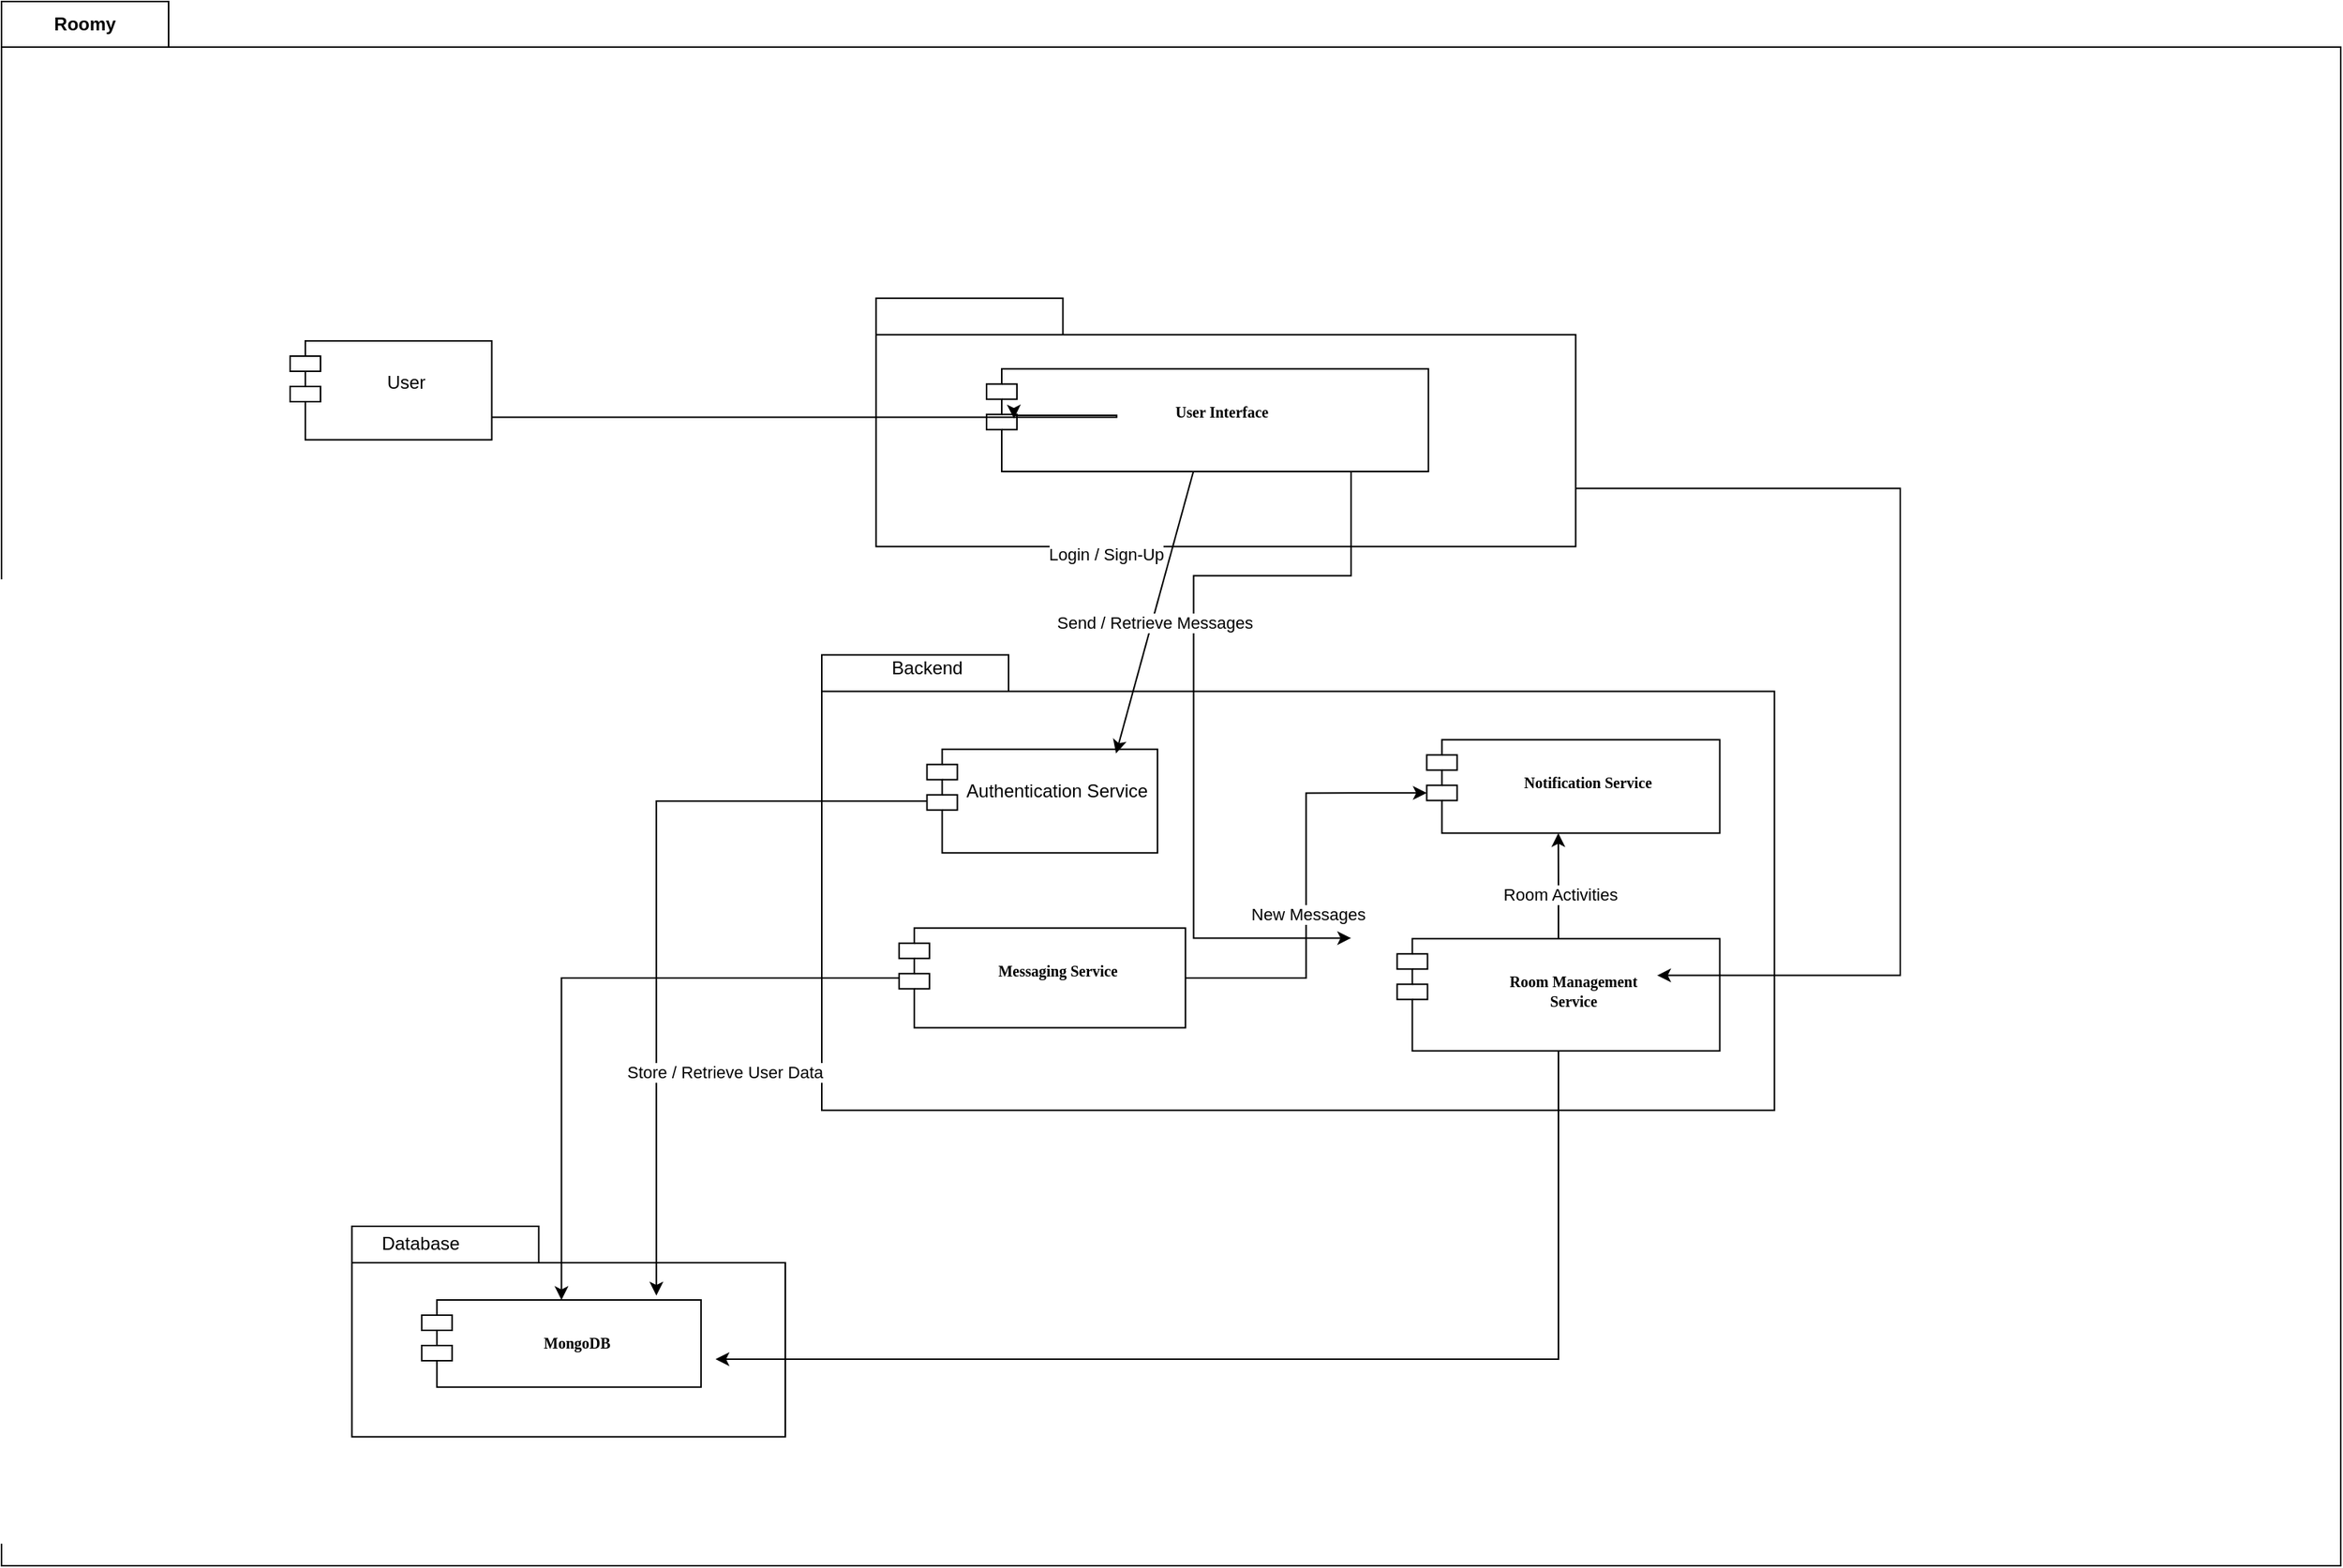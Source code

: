 <mxfile version="24.5.2" type="github">
  <diagram name="Page-1" id="b5b7bab2-c9e2-2cf4-8b2a-24fd1a2a6d21">
    <mxGraphModel dx="1600" dy="669" grid="1" gridSize="10" guides="1" tooltips="1" connect="1" arrows="1" fold="1" page="1" pageScale="1" pageWidth="827" pageHeight="1169" background="none" math="0" shadow="0">
      <root>
        <mxCell id="0" />
        <mxCell id="1" parent="0" />
        <mxCell id="R5bhTOrszpY0GJRiHTYa-26" value="" style="endArrow=classic;html=1;rounded=0;entryX=0.186;entryY=0.769;entryDx=0;entryDy=0;entryPerimeter=0;exitX=1;exitY=0.75;exitDx=0;exitDy=0;" edge="1" parent="1" target="R5bhTOrszpY0GJRiHTYa-21">
          <mxGeometry width="50" height="50" relative="1" as="geometry">
            <mxPoint x="900" y="247.5" as="sourcePoint" />
            <mxPoint x="870" y="250" as="targetPoint" />
          </mxGeometry>
        </mxCell>
        <mxCell id="R5bhTOrszpY0GJRiHTYa-34" value="Uses" style="edgeLabel;html=1;align=center;verticalAlign=middle;resizable=0;points=[];" vertex="1" connectable="0" parent="R5bhTOrszpY0GJRiHTYa-26">
          <mxGeometry x="-0.3" relative="1" as="geometry">
            <mxPoint as="offset" />
          </mxGeometry>
        </mxCell>
        <mxCell id="R5bhTOrszpY0GJRiHTYa-28" value="" style="endArrow=classic;html=1;rounded=0;" edge="1" parent="1" target="R5bhTOrszpY0GJRiHTYa-4">
          <mxGeometry width="50" height="50" relative="1" as="geometry">
            <mxPoint x="790" y="640" as="sourcePoint" />
            <mxPoint x="840" y="590" as="targetPoint" />
          </mxGeometry>
        </mxCell>
        <mxCell id="R5bhTOrszpY0GJRiHTYa-38" value="Room activity" style="edgeLabel;html=1;align=center;verticalAlign=middle;resizable=0;points=[];" vertex="1" connectable="0" parent="R5bhTOrszpY0GJRiHTYa-28">
          <mxGeometry x="-0.121" y="-7" relative="1" as="geometry">
            <mxPoint as="offset" />
          </mxGeometry>
        </mxCell>
        <mxCell id="R5bhTOrszpY0GJRiHTYa-44" value="Roomy" style="shape=folder;fontStyle=1;tabWidth=110;tabHeight=30;tabPosition=left;html=1;boundedLbl=1;labelInHeader=1;container=1;collapsible=0;whiteSpace=wrap;" vertex="1" parent="1">
          <mxGeometry x="60" y="10" width="1540" height="1030" as="geometry" />
        </mxCell>
        <mxCell id="R5bhTOrszpY0GJRiHTYa-45" value="" style="html=1;strokeColor=none;resizeWidth=1;resizeHeight=1;fillColor=none;part=1;connectable=0;allowArrows=0;deletable=0;whiteSpace=wrap;" vertex="1" parent="R5bhTOrszpY0GJRiHTYa-44">
          <mxGeometry width="1540" height="393.273" relative="1" as="geometry">
            <mxPoint y="30" as="offset" />
          </mxGeometry>
        </mxCell>
        <mxCell id="R5bhTOrszpY0GJRiHTYa-19" value="" style="group" vertex="1" connectable="0" parent="R5bhTOrszpY0GJRiHTYa-44">
          <mxGeometry x="599.998" y="184.618" width="436.333" height="171.667" as="geometry" />
        </mxCell>
        <mxCell id="R5bhTOrszpY0GJRiHTYa-20" value="" style="shape=folder;fontStyle=1;spacingTop=10;tabWidth=123;tabHeight=24;tabPosition=left;html=1;rounded=0;shadow=0;comic=0;labelBackgroundColor=none;strokeWidth=1;fontFamily=Verdana;fontSize=10;align=center;" vertex="1" parent="R5bhTOrszpY0GJRiHTYa-19">
          <mxGeometry x="-24.241" y="10.737" width="460.574" height="163.489" as="geometry" />
        </mxCell>
        <mxCell id="R5bhTOrszpY0GJRiHTYa-21" value="&lt;div&gt;&lt;font face=&quot;Verdana&quot;&gt;&lt;span style=&quot;font-size: 10px; text-wrap: nowrap;&quot;&gt;&lt;b&gt;&lt;br&gt;&lt;/b&gt;&lt;/span&gt;&lt;/font&gt;&lt;/div&gt;&lt;font face=&quot;Verdana&quot;&gt;&lt;span style=&quot;font-size: 10px; text-wrap: nowrap;&quot;&gt;&lt;b&gt;User Interface&lt;/b&gt;&lt;/span&gt;&lt;/font&gt;" style="shape=module;align=left;spacingLeft=20;align=center;verticalAlign=top;whiteSpace=wrap;html=1;" vertex="1" parent="R5bhTOrszpY0GJRiHTYa-19">
          <mxGeometry x="48.481" y="57.227" width="290.889" height="67.621" as="geometry" />
        </mxCell>
        <mxCell id="6e0c8c40b5770093-24" value="" style="group" parent="R5bhTOrszpY0GJRiHTYa-44" vertex="1" connectable="0">
          <mxGeometry x="540.003" y="430.253" width="637.241" height="299.873" as="geometry" />
        </mxCell>
        <mxCell id="6e0c8c40b5770093-25" value="" style="shape=folder;fontStyle=1;spacingTop=10;tabWidth=123;tabHeight=24;tabPosition=left;html=1;rounded=0;shadow=0;comic=0;labelBackgroundColor=none;strokeWidth=1;fontFamily=Verdana;fontSize=10;align=center;" parent="6e0c8c40b5770093-24" vertex="1">
          <mxGeometry width="627.192" height="299.873" as="geometry" />
        </mxCell>
        <mxCell id="R5bhTOrszpY0GJRiHTYa-4" value="&lt;div&gt;&lt;span style=&quot;font-family: Verdana; font-size: 10px; font-weight: 700; text-wrap: nowrap;&quot;&gt;&lt;br&gt;&lt;/span&gt;&lt;/div&gt;&lt;span style=&quot;font-family: Verdana; font-size: 10px; font-weight: 700; text-wrap: nowrap;&quot;&gt;Notification Service&lt;/span&gt;" style="shape=module;align=left;spacingLeft=20;align=center;verticalAlign=top;whiteSpace=wrap;html=1;" vertex="1" parent="6e0c8c40b5770093-24">
          <mxGeometry x="398.276" y="55.907" width="192.925" height="61.435" as="geometry" />
        </mxCell>
        <mxCell id="R5bhTOrszpY0GJRiHTYa-7" value="&lt;div&gt;&lt;span style=&quot;font-family: Verdana; font-size: 10px; font-weight: 700; text-wrap: nowrap;&quot;&gt;&lt;br&gt;&lt;/span&gt;&lt;/div&gt;&lt;span style=&quot;font-family: Verdana; font-size: 10px; font-weight: 700; text-wrap: nowrap;&quot;&gt;Messaging Service&lt;/span&gt;" style="shape=module;align=left;spacingLeft=20;align=center;verticalAlign=top;whiteSpace=wrap;html=1;" vertex="1" parent="6e0c8c40b5770093-24">
          <mxGeometry x="50.9" y="179.924" width="188.517" height="65.62" as="geometry" />
        </mxCell>
        <mxCell id="R5bhTOrszpY0GJRiHTYa-5" value="&lt;div&gt;&lt;span style=&quot;font-family: Verdana; font-size: 10px; font-weight: 700; text-wrap: nowrap;&quot;&gt;&lt;br&gt;&lt;/span&gt;&lt;/div&gt;&lt;span style=&quot;font-family: Verdana; font-size: 10px; font-weight: 700; text-wrap: nowrap;&quot;&gt;Room Management&lt;/span&gt;&lt;div style=&quot;font-family: Verdana; font-size: 10px; font-weight: 700; text-wrap: nowrap;&quot;&gt;Service&lt;/div&gt;" style="shape=module;align=left;spacingLeft=20;align=center;verticalAlign=top;whiteSpace=wrap;html=1;" vertex="1" parent="6e0c8c40b5770093-24">
          <mxGeometry x="378.787" y="186.873" width="212.414" height="73.886" as="geometry" />
        </mxCell>
        <mxCell id="R5bhTOrszpY0GJRiHTYa-6" value="&lt;div&gt;&lt;br&gt;&lt;/div&gt;Authentication Service" style="shape=module;align=left;spacingLeft=20;align=center;verticalAlign=top;whiteSpace=wrap;html=1;" vertex="1" parent="6e0c8c40b5770093-24">
          <mxGeometry x="69.26" y="62.152" width="151.796" height="68.228" as="geometry" />
        </mxCell>
        <mxCell id="R5bhTOrszpY0GJRiHTYa-8" value="Backend" style="text;html=1;align=center;verticalAlign=middle;whiteSpace=wrap;rounded=0;" vertex="1" parent="6e0c8c40b5770093-24">
          <mxGeometry x="27.706" width="83.118" height="16.949" as="geometry" />
        </mxCell>
        <mxCell id="R5bhTOrszpY0GJRiHTYa-62" style="edgeStyle=orthogonalEdgeStyle;rounded=0;orthogonalLoop=1;jettySize=auto;html=1;entryX=0.449;entryY=1;entryDx=0;entryDy=0;entryPerimeter=0;" edge="1" parent="6e0c8c40b5770093-24" source="R5bhTOrszpY0GJRiHTYa-5" target="R5bhTOrszpY0GJRiHTYa-4">
          <mxGeometry relative="1" as="geometry" />
        </mxCell>
        <mxCell id="R5bhTOrszpY0GJRiHTYa-64" value="Room Activities" style="edgeLabel;html=1;align=center;verticalAlign=middle;resizable=0;points=[];" vertex="1" connectable="0" parent="R5bhTOrszpY0GJRiHTYa-62">
          <mxGeometry x="-0.164" y="-1" relative="1" as="geometry">
            <mxPoint as="offset" />
          </mxGeometry>
        </mxCell>
        <mxCell id="R5bhTOrszpY0GJRiHTYa-63" style="edgeStyle=orthogonalEdgeStyle;rounded=0;orthogonalLoop=1;jettySize=auto;html=1;entryX=0;entryY=0;entryDx=0;entryDy=35;entryPerimeter=0;" edge="1" parent="6e0c8c40b5770093-24" source="R5bhTOrszpY0GJRiHTYa-7" target="R5bhTOrszpY0GJRiHTYa-4">
          <mxGeometry relative="1" as="geometry" />
        </mxCell>
        <mxCell id="R5bhTOrszpY0GJRiHTYa-65" value="New Messages" style="edgeLabel;html=1;align=center;verticalAlign=middle;resizable=0;points=[];" vertex="1" connectable="0" parent="R5bhTOrszpY0GJRiHTYa-63">
          <mxGeometry x="-0.135" y="-1" relative="1" as="geometry">
            <mxPoint as="offset" />
          </mxGeometry>
        </mxCell>
        <mxCell id="R5bhTOrszpY0GJRiHTYa-23" value="" style="endArrow=classic;html=1;rounded=0;entryX=0.82;entryY=0.04;entryDx=0;entryDy=0;entryPerimeter=0;" edge="1" parent="R5bhTOrszpY0GJRiHTYa-44" source="R5bhTOrszpY0GJRiHTYa-21" target="R5bhTOrszpY0GJRiHTYa-6">
          <mxGeometry width="50" height="50" relative="1" as="geometry">
            <mxPoint x="1283.333" y="280.909" as="sourcePoint" />
            <mxPoint x="1411.667" y="202.879" as="targetPoint" />
          </mxGeometry>
        </mxCell>
        <mxCell id="R5bhTOrszpY0GJRiHTYa-35" value="Login / Sign-Up" style="edgeLabel;html=1;align=center;verticalAlign=middle;resizable=0;points=[];" vertex="1" connectable="0" parent="R5bhTOrszpY0GJRiHTYa-23">
          <mxGeometry x="-0.374" y="-2" relative="1" as="geometry">
            <mxPoint x="-40" y="-4" as="offset" />
          </mxGeometry>
        </mxCell>
        <mxCell id="R5bhTOrszpY0GJRiHTYa-11" value="" style="group" vertex="1" connectable="0" parent="R5bhTOrszpY0GJRiHTYa-44">
          <mxGeometry x="246.004" y="806.507" width="275.846" height="145.595" as="geometry" />
        </mxCell>
        <mxCell id="R5bhTOrszpY0GJRiHTYa-12" value="" style="shape=folder;fontStyle=1;spacingTop=10;tabWidth=123;tabHeight=24;tabPosition=left;html=1;rounded=0;shadow=0;comic=0;labelBackgroundColor=none;strokeWidth=1;fontFamily=Verdana;fontSize=10;align=center;" vertex="1" parent="R5bhTOrszpY0GJRiHTYa-11">
          <mxGeometry x="-15.32" width="285.32" height="138.661" as="geometry" />
        </mxCell>
        <mxCell id="R5bhTOrszpY0GJRiHTYa-14" value="&lt;div&gt;&lt;font face=&quot;Verdana&quot;&gt;&lt;span style=&quot;font-size: 10px; text-wrap: nowrap;&quot;&gt;&lt;b&gt;&lt;br&gt;&lt;/b&gt;&lt;/span&gt;&lt;/font&gt;&lt;/div&gt;&lt;font face=&quot;Verdana&quot;&gt;&lt;span style=&quot;font-size: 10px; text-wrap: nowrap;&quot;&gt;&lt;b&gt;MongoDB&lt;/b&gt;&lt;/span&gt;&lt;/font&gt;" style="shape=module;align=left;spacingLeft=20;align=center;verticalAlign=top;whiteSpace=wrap;html=1;" vertex="1" parent="R5bhTOrszpY0GJRiHTYa-11">
          <mxGeometry x="30.65" y="48.536" width="183.897" height="57.351" as="geometry" />
        </mxCell>
        <mxCell id="R5bhTOrszpY0GJRiHTYa-17" value="Database" style="text;html=1;align=center;verticalAlign=middle;whiteSpace=wrap;rounded=0;" vertex="1" parent="R5bhTOrszpY0GJRiHTYa-11">
          <mxGeometry x="11.999" y="9.106" width="35.983" height="4.143" as="geometry" />
        </mxCell>
        <mxCell id="R5bhTOrszpY0GJRiHTYa-29" style="edgeStyle=orthogonalEdgeStyle;rounded=0;orthogonalLoop=1;jettySize=auto;html=1;entryX=0.84;entryY=-0.051;entryDx=0;entryDy=0;entryPerimeter=0;" edge="1" parent="R5bhTOrszpY0GJRiHTYa-44" source="R5bhTOrszpY0GJRiHTYa-6" target="R5bhTOrszpY0GJRiHTYa-14">
          <mxGeometry relative="1" as="geometry" />
        </mxCell>
        <mxCell id="R5bhTOrszpY0GJRiHTYa-42" value="Store / Retrieve User Data" style="edgeLabel;html=1;align=center;verticalAlign=middle;resizable=0;points=[];" vertex="1" connectable="0" parent="R5bhTOrszpY0GJRiHTYa-29">
          <mxGeometry x="0.098" y="2" relative="1" as="geometry">
            <mxPoint x="43" y="80" as="offset" />
          </mxGeometry>
        </mxCell>
        <mxCell id="R5bhTOrszpY0GJRiHTYa-52" style="edgeStyle=orthogonalEdgeStyle;rounded=0;orthogonalLoop=1;jettySize=auto;html=1;entryX=0.062;entryY=0.484;entryDx=0;entryDy=0;entryPerimeter=0;" edge="1" parent="R5bhTOrszpY0GJRiHTYa-44" source="R5bhTOrszpY0GJRiHTYa-49" target="R5bhTOrszpY0GJRiHTYa-21">
          <mxGeometry relative="1" as="geometry">
            <Array as="points">
              <mxPoint x="734.155" y="273.797" />
              <mxPoint x="734.155" y="272.494" />
            </Array>
          </mxGeometry>
        </mxCell>
        <mxCell id="R5bhTOrszpY0GJRiHTYa-49" value="&lt;div&gt;&lt;br&gt;&lt;/div&gt;User&lt;div&gt;&lt;br&gt;&lt;/div&gt;" style="shape=module;align=left;spacingLeft=20;align=center;verticalAlign=top;whiteSpace=wrap;html=1;" vertex="1" parent="R5bhTOrszpY0GJRiHTYa-44">
          <mxGeometry x="189.995" y="223.486" width="132.759" height="65.19" as="geometry" />
        </mxCell>
        <mxCell id="R5bhTOrszpY0GJRiHTYa-53" style="edgeStyle=orthogonalEdgeStyle;rounded=0;orthogonalLoop=1;jettySize=auto;html=1;" edge="1" parent="R5bhTOrszpY0GJRiHTYa-44" source="R5bhTOrszpY0GJRiHTYa-7" target="R5bhTOrszpY0GJRiHTYa-14">
          <mxGeometry relative="1" as="geometry" />
        </mxCell>
        <mxCell id="R5bhTOrszpY0GJRiHTYa-56" style="edgeStyle=orthogonalEdgeStyle;rounded=0;orthogonalLoop=1;jettySize=auto;html=1;" edge="1" parent="R5bhTOrszpY0GJRiHTYa-44" source="R5bhTOrszpY0GJRiHTYa-21">
          <mxGeometry relative="1" as="geometry">
            <mxPoint x="888.462" y="616.696" as="targetPoint" />
            <Array as="points">
              <mxPoint x="888.462" y="378.101" />
              <mxPoint x="784.808" y="378.101" />
              <mxPoint x="784.808" y="616.696" />
            </Array>
          </mxGeometry>
        </mxCell>
        <mxCell id="R5bhTOrszpY0GJRiHTYa-61" value="Send / Retrieve Messages" style="edgeLabel;html=1;align=center;verticalAlign=middle;resizable=0;points=[];" vertex="1" connectable="0" parent="R5bhTOrszpY0GJRiHTYa-56">
          <mxGeometry x="-0.157" y="-1" relative="1" as="geometry">
            <mxPoint x="-25" y="-14" as="offset" />
          </mxGeometry>
        </mxCell>
        <mxCell id="R5bhTOrszpY0GJRiHTYa-66" style="edgeStyle=orthogonalEdgeStyle;rounded=0;orthogonalLoop=1;jettySize=auto;html=1;entryX=0.806;entryY=0.327;entryDx=0;entryDy=0;entryPerimeter=0;" edge="1" parent="R5bhTOrszpY0GJRiHTYa-44" source="R5bhTOrszpY0GJRiHTYa-20" target="R5bhTOrszpY0GJRiHTYa-5">
          <mxGeometry relative="1" as="geometry">
            <Array as="points">
              <mxPoint x="1250" y="320.66" />
              <mxPoint x="1250" y="641.321" />
            </Array>
          </mxGeometry>
        </mxCell>
        <mxCell id="R5bhTOrszpY0GJRiHTYa-68" style="edgeStyle=orthogonalEdgeStyle;rounded=0;orthogonalLoop=1;jettySize=auto;html=1;entryX=0.839;entryY=0.631;entryDx=0;entryDy=0;entryPerimeter=0;" edge="1" parent="R5bhTOrszpY0GJRiHTYa-44" source="R5bhTOrszpY0GJRiHTYa-5" target="R5bhTOrszpY0GJRiHTYa-12">
          <mxGeometry relative="1" as="geometry">
            <Array as="points">
              <mxPoint x="1025" y="893.962" />
            </Array>
          </mxGeometry>
        </mxCell>
      </root>
    </mxGraphModel>
  </diagram>
</mxfile>
